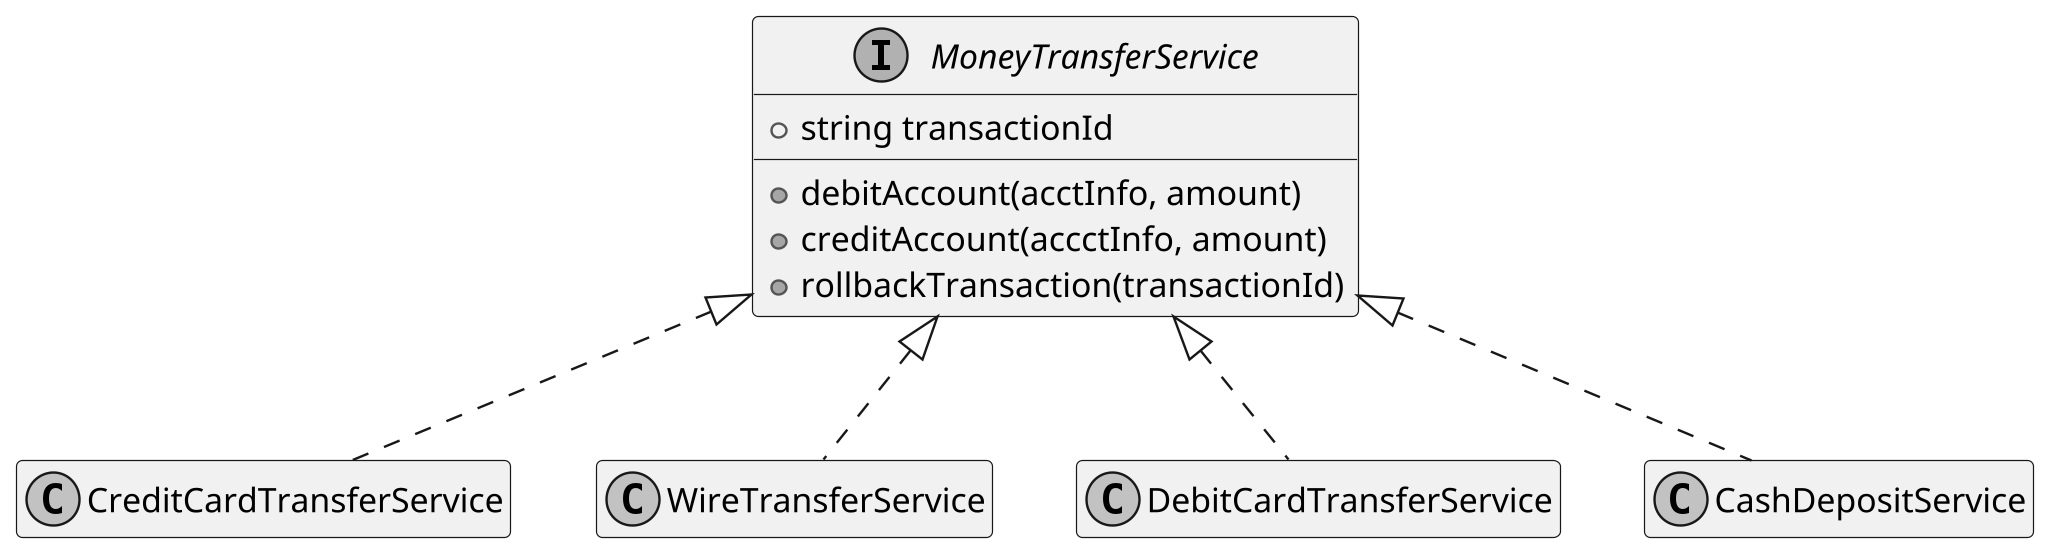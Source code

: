 @startuml

hide empty description
skinparam monochrome true
scale 2048 width

interface MoneyTransferService {
  +string transactionId
  +debitAccount(acctInfo, amount)
  +creditAccount(accctInfo, amount)
  +rollbackTransaction(transactionId)
}

MoneyTransferService <|.. CreditCardTransferService
MoneyTransferService <|.. WireTransferService
MoneyTransferService <|.. DebitCardTransferService
MoneyTransferService <|.. CashDepositService

hide CreditCardTransferService fields
hide CreditCardTransferService methods
hide WireTransferService fields
hide WireTransferService methods
hide DebitCardTransferService fields
hide DebitCardTransferService methods
hide CashDepositService fields
hide CashDepositService methods

@enduml
